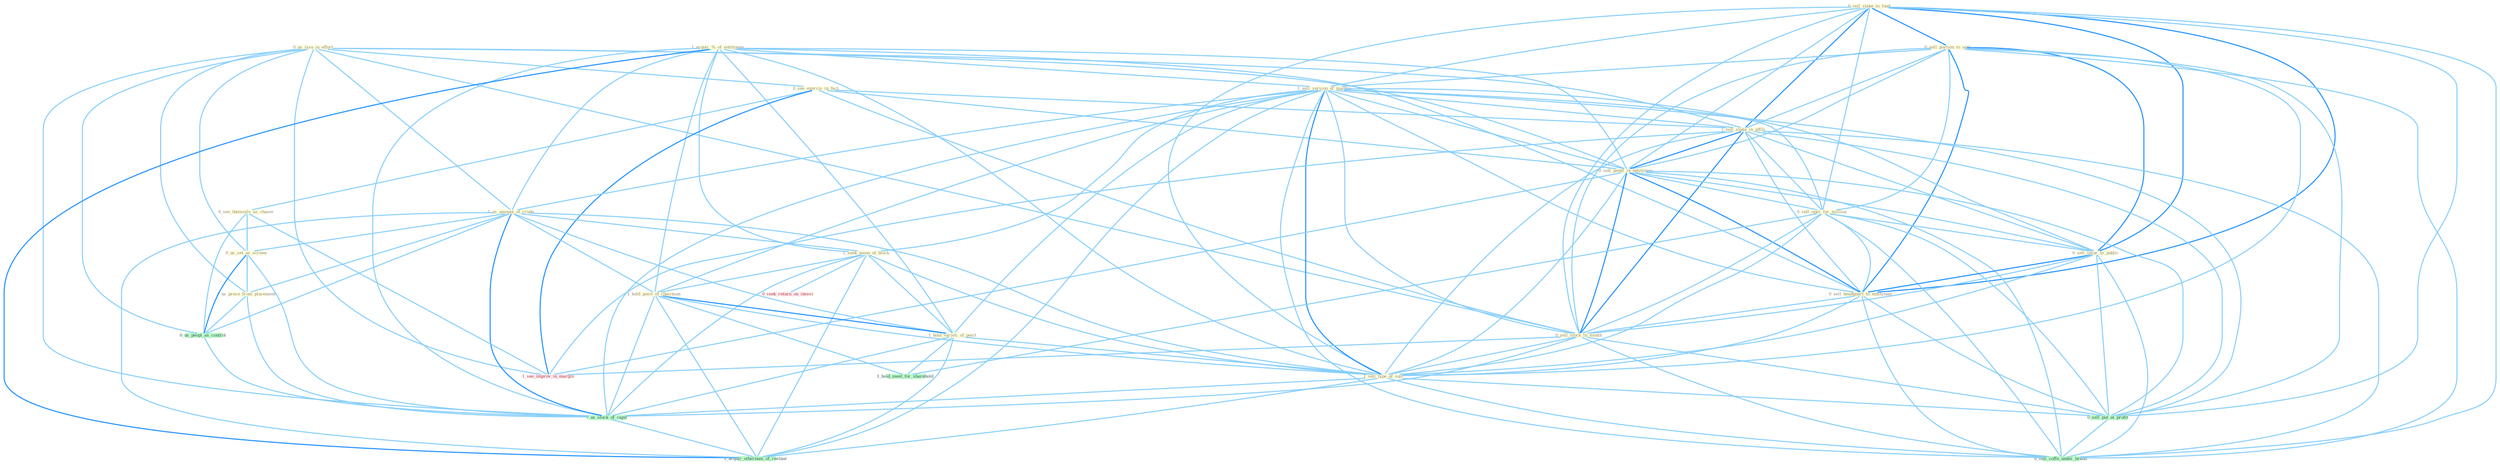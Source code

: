 Graph G{ 
    node
    [shape=polygon,style=filled,width=.5,height=.06,color="#BDFCC9",fixedsize=true,fontsize=4,
    fontcolor="#2f4f4f"];
    {node
    [color="#ffffe0", fontcolor="#8b7d6b"] "0_us_issu_in_effort " "1_acquir_%_of_entitynam " "0_sell_stake_to_fund " "0_sell_portion_to_unit " "0_see_exercis_in_fact " "1_sell_version_of_machin " "1_us_amount_of_crude " "1_sell_stake_in_affili " "0_see_themselv_as_chaser " "0_sell_panel_in_entitynam " "1_seek_mean_of_block " "0_sell_oper_for_million " "0_sell_insur_to_public " "0_sell_headquart_to_entitynam " "0_us_set_as_screen " "1_hold_posit_of_chairman " "1_hold_varieti_of_posit " "1_us_proce_from_placement " "0_sell_stock_in_month " "1_sell_type_of_suit "}
{node [color="#fff0f5", fontcolor="#b22222"] "0_seek_return_on_invest " "1_see_improv_in_margin "}
edge [color="#B0E2FF"];

	"0_us_issu_in_effort " -- "0_see_exercis_in_fact " [w="1", color="#87cefa" ];
	"0_us_issu_in_effort " -- "1_us_amount_of_crude " [w="1", color="#87cefa" ];
	"0_us_issu_in_effort " -- "1_sell_stake_in_affili " [w="1", color="#87cefa" ];
	"0_us_issu_in_effort " -- "0_sell_panel_in_entitynam " [w="1", color="#87cefa" ];
	"0_us_issu_in_effort " -- "0_us_set_as_screen " [w="1", color="#87cefa" ];
	"0_us_issu_in_effort " -- "1_us_proce_from_placement " [w="1", color="#87cefa" ];
	"0_us_issu_in_effort " -- "0_sell_stock_in_month " [w="1", color="#87cefa" ];
	"0_us_issu_in_effort " -- "0_us_peopl_as_control " [w="1", color="#87cefa" ];
	"0_us_issu_in_effort " -- "1_us_stock_of_capit " [w="1", color="#87cefa" ];
	"0_us_issu_in_effort " -- "1_see_improv_in_margin " [w="1", color="#87cefa" ];
	"1_acquir_%_of_entitynam " -- "1_sell_version_of_machin " [w="1", color="#87cefa" ];
	"1_acquir_%_of_entitynam " -- "1_us_amount_of_crude " [w="1", color="#87cefa" ];
	"1_acquir_%_of_entitynam " -- "0_sell_panel_in_entitynam " [w="1", color="#87cefa" ];
	"1_acquir_%_of_entitynam " -- "1_seek_mean_of_block " [w="1", color="#87cefa" ];
	"1_acquir_%_of_entitynam " -- "0_sell_headquart_to_entitynam " [w="1", color="#87cefa" ];
	"1_acquir_%_of_entitynam " -- "1_hold_posit_of_chairman " [w="1", color="#87cefa" ];
	"1_acquir_%_of_entitynam " -- "1_hold_varieti_of_posit " [w="1", color="#87cefa" ];
	"1_acquir_%_of_entitynam " -- "1_sell_type_of_suit " [w="1", color="#87cefa" ];
	"1_acquir_%_of_entitynam " -- "1_us_stock_of_capit " [w="1", color="#87cefa" ];
	"1_acquir_%_of_entitynam " -- "1_acquir_othernum_of_restaur " [w="2", color="#1e90ff" , len=0.8];
	"0_sell_stake_to_fund " -- "0_sell_portion_to_unit " [w="2", color="#1e90ff" , len=0.8];
	"0_sell_stake_to_fund " -- "1_sell_version_of_machin " [w="1", color="#87cefa" ];
	"0_sell_stake_to_fund " -- "1_sell_stake_in_affili " [w="2", color="#1e90ff" , len=0.8];
	"0_sell_stake_to_fund " -- "0_sell_panel_in_entitynam " [w="1", color="#87cefa" ];
	"0_sell_stake_to_fund " -- "0_sell_oper_for_million " [w="1", color="#87cefa" ];
	"0_sell_stake_to_fund " -- "0_sell_insur_to_public " [w="2", color="#1e90ff" , len=0.8];
	"0_sell_stake_to_fund " -- "0_sell_headquart_to_entitynam " [w="2", color="#1e90ff" , len=0.8];
	"0_sell_stake_to_fund " -- "0_sell_stock_in_month " [w="1", color="#87cefa" ];
	"0_sell_stake_to_fund " -- "1_sell_type_of_suit " [w="1", color="#87cefa" ];
	"0_sell_stake_to_fund " -- "0_sell_put_at_profit " [w="1", color="#87cefa" ];
	"0_sell_stake_to_fund " -- "0_sell_coffe_under_brand " [w="1", color="#87cefa" ];
	"0_sell_portion_to_unit " -- "1_sell_version_of_machin " [w="1", color="#87cefa" ];
	"0_sell_portion_to_unit " -- "1_sell_stake_in_affili " [w="1", color="#87cefa" ];
	"0_sell_portion_to_unit " -- "0_sell_panel_in_entitynam " [w="1", color="#87cefa" ];
	"0_sell_portion_to_unit " -- "0_sell_oper_for_million " [w="1", color="#87cefa" ];
	"0_sell_portion_to_unit " -- "0_sell_insur_to_public " [w="2", color="#1e90ff" , len=0.8];
	"0_sell_portion_to_unit " -- "0_sell_headquart_to_entitynam " [w="2", color="#1e90ff" , len=0.8];
	"0_sell_portion_to_unit " -- "0_sell_stock_in_month " [w="1", color="#87cefa" ];
	"0_sell_portion_to_unit " -- "1_sell_type_of_suit " [w="1", color="#87cefa" ];
	"0_sell_portion_to_unit " -- "0_sell_put_at_profit " [w="1", color="#87cefa" ];
	"0_sell_portion_to_unit " -- "0_sell_coffe_under_brand " [w="1", color="#87cefa" ];
	"0_see_exercis_in_fact " -- "1_sell_stake_in_affili " [w="1", color="#87cefa" ];
	"0_see_exercis_in_fact " -- "0_see_themselv_as_chaser " [w="1", color="#87cefa" ];
	"0_see_exercis_in_fact " -- "0_sell_panel_in_entitynam " [w="1", color="#87cefa" ];
	"0_see_exercis_in_fact " -- "0_sell_stock_in_month " [w="1", color="#87cefa" ];
	"0_see_exercis_in_fact " -- "1_see_improv_in_margin " [w="2", color="#1e90ff" , len=0.8];
	"1_sell_version_of_machin " -- "1_us_amount_of_crude " [w="1", color="#87cefa" ];
	"1_sell_version_of_machin " -- "1_sell_stake_in_affili " [w="1", color="#87cefa" ];
	"1_sell_version_of_machin " -- "0_sell_panel_in_entitynam " [w="1", color="#87cefa" ];
	"1_sell_version_of_machin " -- "1_seek_mean_of_block " [w="1", color="#87cefa" ];
	"1_sell_version_of_machin " -- "0_sell_oper_for_million " [w="1", color="#87cefa" ];
	"1_sell_version_of_machin " -- "0_sell_insur_to_public " [w="1", color="#87cefa" ];
	"1_sell_version_of_machin " -- "0_sell_headquart_to_entitynam " [w="1", color="#87cefa" ];
	"1_sell_version_of_machin " -- "1_hold_posit_of_chairman " [w="1", color="#87cefa" ];
	"1_sell_version_of_machin " -- "1_hold_varieti_of_posit " [w="1", color="#87cefa" ];
	"1_sell_version_of_machin " -- "0_sell_stock_in_month " [w="1", color="#87cefa" ];
	"1_sell_version_of_machin " -- "1_sell_type_of_suit " [w="2", color="#1e90ff" , len=0.8];
	"1_sell_version_of_machin " -- "0_sell_put_at_profit " [w="1", color="#87cefa" ];
	"1_sell_version_of_machin " -- "1_us_stock_of_capit " [w="1", color="#87cefa" ];
	"1_sell_version_of_machin " -- "0_sell_coffe_under_brand " [w="1", color="#87cefa" ];
	"1_sell_version_of_machin " -- "1_acquir_othernum_of_restaur " [w="1", color="#87cefa" ];
	"1_us_amount_of_crude " -- "1_seek_mean_of_block " [w="1", color="#87cefa" ];
	"1_us_amount_of_crude " -- "0_us_set_as_screen " [w="1", color="#87cefa" ];
	"1_us_amount_of_crude " -- "1_hold_posit_of_chairman " [w="1", color="#87cefa" ];
	"1_us_amount_of_crude " -- "1_hold_varieti_of_posit " [w="1", color="#87cefa" ];
	"1_us_amount_of_crude " -- "1_us_proce_from_placement " [w="1", color="#87cefa" ];
	"1_us_amount_of_crude " -- "1_sell_type_of_suit " [w="1", color="#87cefa" ];
	"1_us_amount_of_crude " -- "0_us_peopl_as_control " [w="1", color="#87cefa" ];
	"1_us_amount_of_crude " -- "1_us_stock_of_capit " [w="2", color="#1e90ff" , len=0.8];
	"1_us_amount_of_crude " -- "1_acquir_othernum_of_restaur " [w="1", color="#87cefa" ];
	"1_sell_stake_in_affili " -- "0_sell_panel_in_entitynam " [w="2", color="#1e90ff" , len=0.8];
	"1_sell_stake_in_affili " -- "0_sell_oper_for_million " [w="1", color="#87cefa" ];
	"1_sell_stake_in_affili " -- "0_sell_insur_to_public " [w="1", color="#87cefa" ];
	"1_sell_stake_in_affili " -- "0_sell_headquart_to_entitynam " [w="1", color="#87cefa" ];
	"1_sell_stake_in_affili " -- "0_sell_stock_in_month " [w="2", color="#1e90ff" , len=0.8];
	"1_sell_stake_in_affili " -- "1_sell_type_of_suit " [w="1", color="#87cefa" ];
	"1_sell_stake_in_affili " -- "0_sell_put_at_profit " [w="1", color="#87cefa" ];
	"1_sell_stake_in_affili " -- "1_see_improv_in_margin " [w="1", color="#87cefa" ];
	"1_sell_stake_in_affili " -- "0_sell_coffe_under_brand " [w="1", color="#87cefa" ];
	"0_see_themselv_as_chaser " -- "0_us_set_as_screen " [w="1", color="#87cefa" ];
	"0_see_themselv_as_chaser " -- "0_us_peopl_as_control " [w="1", color="#87cefa" ];
	"0_see_themselv_as_chaser " -- "1_see_improv_in_margin " [w="1", color="#87cefa" ];
	"0_sell_panel_in_entitynam " -- "0_sell_oper_for_million " [w="1", color="#87cefa" ];
	"0_sell_panel_in_entitynam " -- "0_sell_insur_to_public " [w="1", color="#87cefa" ];
	"0_sell_panel_in_entitynam " -- "0_sell_headquart_to_entitynam " [w="2", color="#1e90ff" , len=0.8];
	"0_sell_panel_in_entitynam " -- "0_sell_stock_in_month " [w="2", color="#1e90ff" , len=0.8];
	"0_sell_panel_in_entitynam " -- "1_sell_type_of_suit " [w="1", color="#87cefa" ];
	"0_sell_panel_in_entitynam " -- "0_sell_put_at_profit " [w="1", color="#87cefa" ];
	"0_sell_panel_in_entitynam " -- "1_see_improv_in_margin " [w="1", color="#87cefa" ];
	"0_sell_panel_in_entitynam " -- "0_sell_coffe_under_brand " [w="1", color="#87cefa" ];
	"1_seek_mean_of_block " -- "1_hold_posit_of_chairman " [w="1", color="#87cefa" ];
	"1_seek_mean_of_block " -- "1_hold_varieti_of_posit " [w="1", color="#87cefa" ];
	"1_seek_mean_of_block " -- "1_sell_type_of_suit " [w="1", color="#87cefa" ];
	"1_seek_mean_of_block " -- "0_seek_return_on_invest " [w="1", color="#87cefa" ];
	"1_seek_mean_of_block " -- "1_us_stock_of_capit " [w="1", color="#87cefa" ];
	"1_seek_mean_of_block " -- "1_acquir_othernum_of_restaur " [w="1", color="#87cefa" ];
	"0_sell_oper_for_million " -- "0_sell_insur_to_public " [w="1", color="#87cefa" ];
	"0_sell_oper_for_million " -- "0_sell_headquart_to_entitynam " [w="1", color="#87cefa" ];
	"0_sell_oper_for_million " -- "0_sell_stock_in_month " [w="1", color="#87cefa" ];
	"0_sell_oper_for_million " -- "1_sell_type_of_suit " [w="1", color="#87cefa" ];
	"0_sell_oper_for_million " -- "0_sell_put_at_profit " [w="1", color="#87cefa" ];
	"0_sell_oper_for_million " -- "0_sell_coffe_under_brand " [w="1", color="#87cefa" ];
	"0_sell_oper_for_million " -- "1_hold_meet_for_sharehold " [w="1", color="#87cefa" ];
	"0_sell_insur_to_public " -- "0_sell_headquart_to_entitynam " [w="2", color="#1e90ff" , len=0.8];
	"0_sell_insur_to_public " -- "0_sell_stock_in_month " [w="1", color="#87cefa" ];
	"0_sell_insur_to_public " -- "1_sell_type_of_suit " [w="1", color="#87cefa" ];
	"0_sell_insur_to_public " -- "0_sell_put_at_profit " [w="1", color="#87cefa" ];
	"0_sell_insur_to_public " -- "0_sell_coffe_under_brand " [w="1", color="#87cefa" ];
	"0_sell_headquart_to_entitynam " -- "0_sell_stock_in_month " [w="1", color="#87cefa" ];
	"0_sell_headquart_to_entitynam " -- "1_sell_type_of_suit " [w="1", color="#87cefa" ];
	"0_sell_headquart_to_entitynam " -- "0_sell_put_at_profit " [w="1", color="#87cefa" ];
	"0_sell_headquart_to_entitynam " -- "0_sell_coffe_under_brand " [w="1", color="#87cefa" ];
	"0_us_set_as_screen " -- "1_us_proce_from_placement " [w="1", color="#87cefa" ];
	"0_us_set_as_screen " -- "0_us_peopl_as_control " [w="2", color="#1e90ff" , len=0.8];
	"0_us_set_as_screen " -- "1_us_stock_of_capit " [w="1", color="#87cefa" ];
	"1_hold_posit_of_chairman " -- "1_hold_varieti_of_posit " [w="2", color="#1e90ff" , len=0.8];
	"1_hold_posit_of_chairman " -- "1_sell_type_of_suit " [w="1", color="#87cefa" ];
	"1_hold_posit_of_chairman " -- "1_us_stock_of_capit " [w="1", color="#87cefa" ];
	"1_hold_posit_of_chairman " -- "1_hold_meet_for_sharehold " [w="1", color="#87cefa" ];
	"1_hold_posit_of_chairman " -- "1_acquir_othernum_of_restaur " [w="1", color="#87cefa" ];
	"1_hold_varieti_of_posit " -- "1_sell_type_of_suit " [w="1", color="#87cefa" ];
	"1_hold_varieti_of_posit " -- "1_us_stock_of_capit " [w="1", color="#87cefa" ];
	"1_hold_varieti_of_posit " -- "1_hold_meet_for_sharehold " [w="1", color="#87cefa" ];
	"1_hold_varieti_of_posit " -- "1_acquir_othernum_of_restaur " [w="1", color="#87cefa" ];
	"1_us_proce_from_placement " -- "0_us_peopl_as_control " [w="1", color="#87cefa" ];
	"1_us_proce_from_placement " -- "1_us_stock_of_capit " [w="1", color="#87cefa" ];
	"0_sell_stock_in_month " -- "1_sell_type_of_suit " [w="1", color="#87cefa" ];
	"0_sell_stock_in_month " -- "0_sell_put_at_profit " [w="1", color="#87cefa" ];
	"0_sell_stock_in_month " -- "1_us_stock_of_capit " [w="1", color="#87cefa" ];
	"0_sell_stock_in_month " -- "1_see_improv_in_margin " [w="1", color="#87cefa" ];
	"0_sell_stock_in_month " -- "0_sell_coffe_under_brand " [w="1", color="#87cefa" ];
	"1_sell_type_of_suit " -- "0_sell_put_at_profit " [w="1", color="#87cefa" ];
	"1_sell_type_of_suit " -- "1_us_stock_of_capit " [w="1", color="#87cefa" ];
	"1_sell_type_of_suit " -- "0_sell_coffe_under_brand " [w="1", color="#87cefa" ];
	"1_sell_type_of_suit " -- "1_acquir_othernum_of_restaur " [w="1", color="#87cefa" ];
	"0_us_peopl_as_control " -- "1_us_stock_of_capit " [w="1", color="#87cefa" ];
	"0_sell_put_at_profit " -- "0_sell_coffe_under_brand " [w="1", color="#87cefa" ];
	"1_us_stock_of_capit " -- "1_acquir_othernum_of_restaur " [w="1", color="#87cefa" ];
}